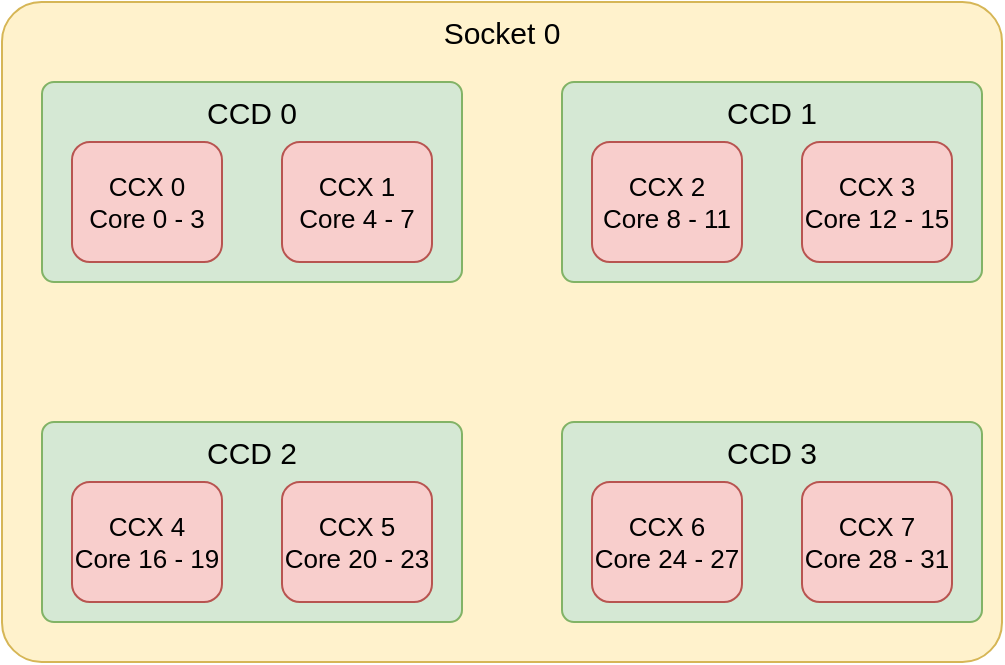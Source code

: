 <mxfile version="26.1.1">
  <diagram name="Page-1" id="-Que5OnGx6jMGEFe57SC">
    <mxGraphModel dx="1050" dy="625" grid="1" gridSize="10" guides="1" tooltips="1" connect="1" arrows="1" fold="1" page="1" pageScale="1" pageWidth="850" pageHeight="1100" math="0" shadow="0">
      <root>
        <mxCell id="0" />
        <mxCell id="1" parent="0" />
        <mxCell id="3rxBTlt_uAbXAsg4UGq--2" value="" style="rounded=1;whiteSpace=wrap;html=1;arcSize=6;fillColor=#fff2cc;strokeColor=#d6b656;" parent="1" vertex="1">
          <mxGeometry x="180" y="180" width="500" height="330" as="geometry" />
        </mxCell>
        <mxCell id="3rxBTlt_uAbXAsg4UGq--3" value="" style="rounded=1;whiteSpace=wrap;html=1;arcSize=6;fillColor=#d5e8d4;strokeColor=#82b366;" parent="1" vertex="1">
          <mxGeometry x="200" y="220" width="210" height="100" as="geometry" />
        </mxCell>
        <mxCell id="3rxBTlt_uAbXAsg4UGq--6" value="Socket 0" style="text;html=1;align=center;verticalAlign=middle;whiteSpace=wrap;rounded=0;fontSize=15;" parent="1" vertex="1">
          <mxGeometry x="390" y="180" width="80" height="30" as="geometry" />
        </mxCell>
        <mxCell id="3rxBTlt_uAbXAsg4UGq--7" value="CCD 0" style="text;html=1;align=center;verticalAlign=middle;whiteSpace=wrap;rounded=0;fontSize=15;" parent="1" vertex="1">
          <mxGeometry x="275" y="220" width="60" height="30" as="geometry" />
        </mxCell>
        <mxCell id="3rxBTlt_uAbXAsg4UGq--8" value="CCX 0&lt;div&gt;&lt;font&gt;Core 0 - 3&lt;/font&gt;&lt;/div&gt;" style="rounded=1;whiteSpace=wrap;html=1;fillColor=#f8cecc;strokeColor=#b85450;fontSize=13;" parent="1" vertex="1">
          <mxGeometry x="215" y="250" width="75" height="60" as="geometry" />
        </mxCell>
        <mxCell id="3rxBTlt_uAbXAsg4UGq--9" value="CCX 1&lt;div&gt;&lt;font&gt;Core 4 - 7&lt;/font&gt;&lt;/div&gt;" style="rounded=1;whiteSpace=wrap;html=1;fillColor=#f8cecc;strokeColor=#b85450;fontSize=13;" parent="1" vertex="1">
          <mxGeometry x="320" y="250" width="75" height="60" as="geometry" />
        </mxCell>
        <mxCell id="3rxBTlt_uAbXAsg4UGq--10" value="" style="rounded=1;whiteSpace=wrap;html=1;arcSize=6;fillColor=#d5e8d4;strokeColor=#82b366;" parent="1" vertex="1">
          <mxGeometry x="460" y="220" width="210" height="100" as="geometry" />
        </mxCell>
        <mxCell id="3rxBTlt_uAbXAsg4UGq--11" value="CCD 1" style="text;html=1;align=center;verticalAlign=middle;whiteSpace=wrap;rounded=0;fontSize=15;" parent="1" vertex="1">
          <mxGeometry x="535" y="220" width="60" height="30" as="geometry" />
        </mxCell>
        <mxCell id="3rxBTlt_uAbXAsg4UGq--12" value="CCX 2&lt;div&gt;&lt;font&gt;Core 8 - 11&lt;/font&gt;&lt;/div&gt;" style="rounded=1;whiteSpace=wrap;html=1;fillColor=#f8cecc;strokeColor=#b85450;fontSize=13;" parent="1" vertex="1">
          <mxGeometry x="475" y="250" width="75" height="60" as="geometry" />
        </mxCell>
        <mxCell id="3rxBTlt_uAbXAsg4UGq--13" value="CCX 3&lt;div&gt;&lt;font&gt;Core 12 - 15&lt;/font&gt;&lt;/div&gt;" style="rounded=1;whiteSpace=wrap;html=1;fillColor=#f8cecc;strokeColor=#b85450;fontSize=13;" parent="1" vertex="1">
          <mxGeometry x="580" y="250" width="75" height="60" as="geometry" />
        </mxCell>
        <mxCell id="3rxBTlt_uAbXAsg4UGq--14" value="" style="rounded=1;whiteSpace=wrap;html=1;arcSize=6;fillColor=#d5e8d4;strokeColor=#82b366;" parent="1" vertex="1">
          <mxGeometry x="200" y="390" width="210" height="100" as="geometry" />
        </mxCell>
        <mxCell id="3rxBTlt_uAbXAsg4UGq--15" value="CCD 2" style="text;html=1;align=center;verticalAlign=middle;whiteSpace=wrap;rounded=0;fontSize=15;" parent="1" vertex="1">
          <mxGeometry x="275" y="390" width="60" height="30" as="geometry" />
        </mxCell>
        <mxCell id="3rxBTlt_uAbXAsg4UGq--16" value="CCX 4&lt;div&gt;&lt;font&gt;Core 16 - 19&lt;/font&gt;&lt;/div&gt;" style="rounded=1;whiteSpace=wrap;html=1;fillColor=#f8cecc;strokeColor=#b85450;fontSize=13;" parent="1" vertex="1">
          <mxGeometry x="215" y="420" width="75" height="60" as="geometry" />
        </mxCell>
        <mxCell id="3rxBTlt_uAbXAsg4UGq--17" value="CCX 5&lt;div&gt;&lt;font&gt;Core 20 - 23&lt;/font&gt;&lt;/div&gt;" style="rounded=1;whiteSpace=wrap;html=1;fillColor=#f8cecc;strokeColor=#b85450;fontSize=13;" parent="1" vertex="1">
          <mxGeometry x="320" y="420" width="75" height="60" as="geometry" />
        </mxCell>
        <mxCell id="3rxBTlt_uAbXAsg4UGq--18" value="" style="rounded=1;whiteSpace=wrap;html=1;arcSize=6;fillColor=#d5e8d4;strokeColor=#82b366;" parent="1" vertex="1">
          <mxGeometry x="460" y="390" width="210" height="100" as="geometry" />
        </mxCell>
        <mxCell id="3rxBTlt_uAbXAsg4UGq--19" value="CCD 3" style="text;html=1;align=center;verticalAlign=middle;whiteSpace=wrap;rounded=0;fontSize=15;" parent="1" vertex="1">
          <mxGeometry x="535" y="390" width="60" height="30" as="geometry" />
        </mxCell>
        <mxCell id="3rxBTlt_uAbXAsg4UGq--20" value="CCX 6&lt;div&gt;&lt;font&gt;Core 24 - 27&lt;/font&gt;&lt;/div&gt;" style="rounded=1;whiteSpace=wrap;html=1;fillColor=#f8cecc;strokeColor=#b85450;fontSize=13;" parent="1" vertex="1">
          <mxGeometry x="475" y="420" width="75" height="60" as="geometry" />
        </mxCell>
        <mxCell id="3rxBTlt_uAbXAsg4UGq--21" value="CCX 7&lt;div&gt;&lt;font&gt;Core 28 - 31&lt;/font&gt;&lt;/div&gt;" style="rounded=1;whiteSpace=wrap;html=1;fillColor=#f8cecc;strokeColor=#b85450;fontSize=13;" parent="1" vertex="1">
          <mxGeometry x="580" y="420" width="75" height="60" as="geometry" />
        </mxCell>
      </root>
    </mxGraphModel>
  </diagram>
</mxfile>
